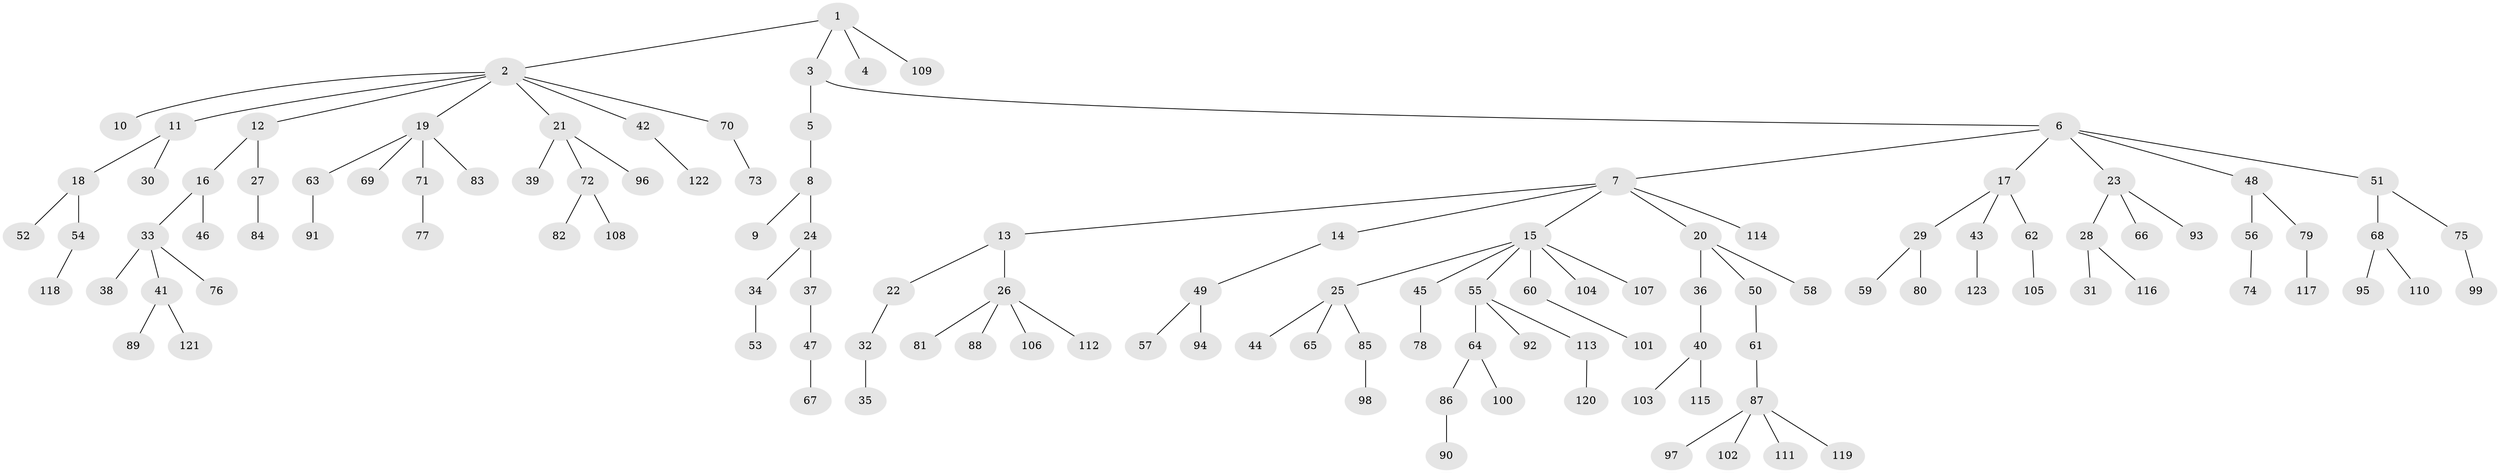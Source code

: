 // coarse degree distribution, {3: 0.16, 7: 0.02666666666666667, 1: 0.52, 2: 0.21333333333333335, 5: 0.013333333333333334, 6: 0.013333333333333334, 4: 0.05333333333333334}
// Generated by graph-tools (version 1.1) at 2025/52/03/04/25 22:52:00]
// undirected, 123 vertices, 122 edges
graph export_dot {
  node [color=gray90,style=filled];
  1;
  2;
  3;
  4;
  5;
  6;
  7;
  8;
  9;
  10;
  11;
  12;
  13;
  14;
  15;
  16;
  17;
  18;
  19;
  20;
  21;
  22;
  23;
  24;
  25;
  26;
  27;
  28;
  29;
  30;
  31;
  32;
  33;
  34;
  35;
  36;
  37;
  38;
  39;
  40;
  41;
  42;
  43;
  44;
  45;
  46;
  47;
  48;
  49;
  50;
  51;
  52;
  53;
  54;
  55;
  56;
  57;
  58;
  59;
  60;
  61;
  62;
  63;
  64;
  65;
  66;
  67;
  68;
  69;
  70;
  71;
  72;
  73;
  74;
  75;
  76;
  77;
  78;
  79;
  80;
  81;
  82;
  83;
  84;
  85;
  86;
  87;
  88;
  89;
  90;
  91;
  92;
  93;
  94;
  95;
  96;
  97;
  98;
  99;
  100;
  101;
  102;
  103;
  104;
  105;
  106;
  107;
  108;
  109;
  110;
  111;
  112;
  113;
  114;
  115;
  116;
  117;
  118;
  119;
  120;
  121;
  122;
  123;
  1 -- 2;
  1 -- 3;
  1 -- 4;
  1 -- 109;
  2 -- 10;
  2 -- 11;
  2 -- 12;
  2 -- 19;
  2 -- 21;
  2 -- 42;
  2 -- 70;
  3 -- 5;
  3 -- 6;
  5 -- 8;
  6 -- 7;
  6 -- 17;
  6 -- 23;
  6 -- 48;
  6 -- 51;
  7 -- 13;
  7 -- 14;
  7 -- 15;
  7 -- 20;
  7 -- 114;
  8 -- 9;
  8 -- 24;
  11 -- 18;
  11 -- 30;
  12 -- 16;
  12 -- 27;
  13 -- 22;
  13 -- 26;
  14 -- 49;
  15 -- 25;
  15 -- 45;
  15 -- 55;
  15 -- 60;
  15 -- 104;
  15 -- 107;
  16 -- 33;
  16 -- 46;
  17 -- 29;
  17 -- 43;
  17 -- 62;
  18 -- 52;
  18 -- 54;
  19 -- 63;
  19 -- 69;
  19 -- 71;
  19 -- 83;
  20 -- 36;
  20 -- 50;
  20 -- 58;
  21 -- 39;
  21 -- 72;
  21 -- 96;
  22 -- 32;
  23 -- 28;
  23 -- 66;
  23 -- 93;
  24 -- 34;
  24 -- 37;
  25 -- 44;
  25 -- 65;
  25 -- 85;
  26 -- 81;
  26 -- 88;
  26 -- 106;
  26 -- 112;
  27 -- 84;
  28 -- 31;
  28 -- 116;
  29 -- 59;
  29 -- 80;
  32 -- 35;
  33 -- 38;
  33 -- 41;
  33 -- 76;
  34 -- 53;
  36 -- 40;
  37 -- 47;
  40 -- 103;
  40 -- 115;
  41 -- 89;
  41 -- 121;
  42 -- 122;
  43 -- 123;
  45 -- 78;
  47 -- 67;
  48 -- 56;
  48 -- 79;
  49 -- 57;
  49 -- 94;
  50 -- 61;
  51 -- 68;
  51 -- 75;
  54 -- 118;
  55 -- 64;
  55 -- 92;
  55 -- 113;
  56 -- 74;
  60 -- 101;
  61 -- 87;
  62 -- 105;
  63 -- 91;
  64 -- 86;
  64 -- 100;
  68 -- 95;
  68 -- 110;
  70 -- 73;
  71 -- 77;
  72 -- 82;
  72 -- 108;
  75 -- 99;
  79 -- 117;
  85 -- 98;
  86 -- 90;
  87 -- 97;
  87 -- 102;
  87 -- 111;
  87 -- 119;
  113 -- 120;
}
